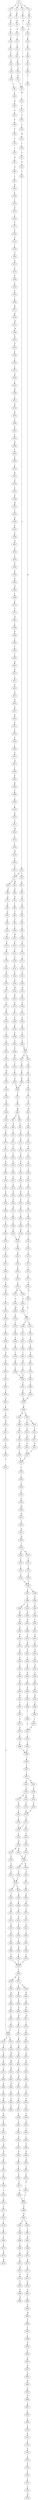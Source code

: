 strict digraph  {
	S0 -> S1 [ label = A ];
	S0 -> S2 [ label = G ];
	S0 -> S3 [ label = L ];
	S0 -> S4 [ label = S ];
	S1 -> S5 [ label = K ];
	S2 -> S6 [ label = T ];
	S3 -> S7 [ label = V ];
	S4 -> S8 [ label = S ];
	S5 -> S9 [ label = D ];
	S6 -> S10 [ label = N ];
	S7 -> S11 [ label = A ];
	S8 -> S12 [ label = W ];
	S9 -> S13 [ label = Y ];
	S10 -> S14 [ label = Y ];
	S11 -> S15 [ label = V ];
	S12 -> S16 [ label = Q ];
	S13 -> S17 [ label = I ];
	S14 -> S18 [ label = M ];
	S15 -> S19 [ label = S ];
	S16 -> S20 [ label = G ];
	S17 -> S21 [ label = F ];
	S18 -> S22 [ label = F ];
	S19 -> S23 [ label = F ];
	S20 -> S24 [ label = F ];
	S21 -> S25 [ label = R ];
	S22 -> S26 [ label = N ];
	S23 -> S27 [ label = T ];
	S24 -> S28 [ label = A ];
	S25 -> S29 [ label = G ];
	S26 -> S30 [ label = S ];
	S27 -> S31 [ label = G ];
	S28 -> S32 [ label = G ];
	S29 -> S33 [ label = T ];
	S30 -> S34 [ label = M ];
	S31 -> S35 [ label = L ];
	S32 -> S36 [ label = F ];
	S33 -> S37 [ label = N ];
	S34 -> S38 [ label = L ];
	S35 -> S39 [ label = A ];
	S36 -> S40 [ label = Y ];
	S37 -> S14 [ label = Y ];
	S38 -> S41 [ label = V ];
	S39 -> S42 [ label = G ];
	S40 -> S43 [ label = H ];
	S41 -> S44 [ label = W ];
	S42 -> S45 [ label = L ];
	S43 -> S46 [ label = G ];
	S43 -> S47 [ label = R ];
	S44 -> S48 [ label = Y ];
	S45 -> S49 [ label = R ];
	S46 -> S50 [ label = C ];
	S47 -> S51 [ label = C ];
	S48 -> S52 [ label = V ];
	S49 -> S53 [ label = A ];
	S50 -> S54 [ label = V ];
	S51 -> S55 [ label = V ];
	S52 -> S56 [ label = I ];
	S52 -> S57 [ label = V ];
	S53 -> S58 [ label = F ];
	S54 -> S59 [ label = Q ];
	S55 -> S60 [ label = D ];
	S56 -> S61 [ label = L ];
	S57 -> S62 [ label = M ];
	S57 -> S63 [ label = L ];
	S58 -> S64 [ label = F ];
	S59 -> S65 [ label = P ];
	S60 -> S66 [ label = P ];
	S61 -> S67 [ label = A ];
	S62 -> S68 [ label = A ];
	S63 -> S69 [ label = A ];
	S64 -> S70 [ label = T ];
	S65 -> S71 [ label = F ];
	S66 -> S72 [ label = F ];
	S67 -> S73 [ label = G ];
	S68 -> S74 [ label = G ];
	S69 -> S75 [ label = G ];
	S70 -> S76 [ label = I ];
	S71 -> S77 [ label = D ];
	S72 -> S78 [ label = E ];
	S73 -> S79 [ label = A ];
	S74 -> S80 [ label = I ];
	S75 -> S81 [ label = G ];
	S76 -> S82 [ label = R ];
	S77 -> S83 [ label = M ];
	S78 -> S84 [ label = W ];
	S79 -> S85 [ label = L ];
	S80 -> S86 [ label = L ];
	S81 -> S87 [ label = L ];
	S82 -> S88 [ label = R ];
	S83 -> S89 [ label = D ];
	S84 -> S90 [ label = D ];
	S84 -> S91 [ label = A ];
	S85 -> S92 [ label = S ];
	S86 -> S93 [ label = S ];
	S87 -> S94 [ label = V ];
	S88 -> S95 [ label = L ];
	S89 -> S96 [ label = E ];
	S90 -> S97 [ label = S ];
	S91 -> S98 [ label = A ];
	S92 -> S99 [ label = V ];
	S93 -> S100 [ label = V ];
	S94 -> S101 [ label = I ];
	S95 -> S102 [ label = Q ];
	S96 -> S103 [ label = G ];
	S97 -> S104 [ label = T ];
	S98 -> S105 [ label = T ];
	S99 -> S106 [ label = L ];
	S100 -> S107 [ label = M ];
	S101 -> S108 [ label = G ];
	S102 -> S109 [ label = L ];
	S103 -> S110 [ label = G ];
	S104 -> S111 [ label = D ];
	S105 -> S112 [ label = D ];
	S106 -> S113 [ label = S ];
	S107 -> S114 [ label = S ];
	S108 -> S115 [ label = S ];
	S109 -> S116 [ label = L ];
	S110 -> S117 [ label = D ];
	S111 -> S118 [ label = I ];
	S112 -> S119 [ label = V ];
	S113 -> S120 [ label = F ];
	S114 -> S121 [ label = F ];
	S115 -> S122 [ label = A ];
	S116 -> S123 [ label = P ];
	S117 -> S124 [ label = I ];
	S118 -> S125 [ label = F ];
	S119 -> S126 [ label = S ];
	S120 -> S127 [ label = L ];
	S121 -> S128 [ label = V ];
	S122 -> S129 [ label = I ];
	S123 -> S130 [ label = L ];
	S124 -> S131 [ label = A ];
	S125 -> S132 [ label = S ];
	S126 -> S133 [ label = P ];
	S127 -> S134 [ label = L ];
	S128 -> S135 [ label = L ];
	S129 -> S136 [ label = I ];
	S130 -> S137 [ label = F ];
	S131 -> S138 [ label = K ];
	S132 -> S139 [ label = I ];
	S133 -> S140 [ label = I ];
	S134 -> S141 [ label = S ];
	S135 -> S142 [ label = S ];
	S136 -> S143 [ label = N ];
	S137 -> S144 [ label = F ];
	S138 -> S145 [ label = P ];
	S139 -> S146 [ label = S ];
	S140 -> S147 [ label = T ];
	S141 -> S148 [ label = I ];
	S142 -> S149 [ label = S ];
	S143 -> S150 [ label = L ];
	S144 -> S151 [ label = P ];
	S145 -> S152 [ label = S ];
	S146 -> S153 [ label = T ];
	S147 -> S154 [ label = A ];
	S148 -> S155 [ label = W ];
	S149 -> S156 [ label = W ];
	S150 -> S157 [ label = W ];
	S151 -> S158 [ label = I ];
	S152 -> S159 [ label = Q ];
	S153 -> S160 [ label = R ];
	S154 -> S161 [ label = R ];
	S155 -> S162 [ label = Q ];
	S156 -> S163 [ label = R ];
	S157 -> S164 [ label = T ];
	S158 -> S165 [ label = F ];
	S159 -> S166 [ label = L ];
	S160 -> S167 [ label = S ];
	S161 -> S168 [ label = S ];
	S162 -> S169 [ label = G ];
	S163 -> S170 [ label = G ];
	S164 -> S171 [ label = T ];
	S165 -> S172 [ label = V ];
	S166 -> S173 [ label = I ];
	S167 -> S174 [ label = K ];
	S168 -> S175 [ label = R ];
	S169 -> S176 [ label = L ];
	S170 -> S177 [ label = F ];
	S171 -> S178 [ label = W ];
	S172 -> S179 [ label = F ];
	S173 -> S180 [ label = R ];
	S174 -> S181 [ label = L ];
	S175 -> S182 [ label = L ];
	S176 -> S183 [ label = R ];
	S177 -> S184 [ label = S ];
	S178 -> S185 [ label = P ];
	S179 -> S186 [ label = P ];
	S180 -> S187 [ label = Y ];
	S181 -> S188 [ label = V ];
	S182 -> S189 [ label = V ];
	S183 -> S190 [ label = G ];
	S184 -> S191 [ label = G ];
	S185 -> S192 [ label = G ];
	S186 -> S193 [ label = L ];
	S187 -> S194 [ label = C ];
	S188 -> S195 [ label = R ];
	S189 -> S196 [ label = R ];
	S190 -> S197 [ label = F ];
	S191 -> S198 [ label = F ];
	S192 -> S199 [ label = I ];
	S193 -> S200 [ label = V ];
	S194 -> S201 [ label = S ];
	S195 -> S202 [ label = Y ];
	S196 -> S202 [ label = Y ];
	S197 -> S203 [ label = Y ];
	S198 -> S204 [ label = Y ];
	S199 -> S205 [ label = L ];
	S200 -> S206 [ label = L ];
	S201 -> S207 [ label = Y ];
	S202 -> S208 [ label = C ];
	S203 -> S43 [ label = H ];
	S204 -> S209 [ label = Y ];
	S205 -> S210 [ label = T ];
	S206 -> S211 [ label = R ];
	S207 -> S212 [ label = L ];
	S208 -> S213 [ label = C ];
	S209 -> S214 [ label = K ];
	S210 -> S215 [ label = V ];
	S211 -> S216 [ label = Q ];
	S212 -> S217 [ label = T ];
	S213 -> S218 [ label = Y ];
	S214 -> S219 [ label = C ];
	S215 -> S220 [ label = C ];
	S216 -> S221 [ label = W ];
	S217 -> S222 [ label = I ];
	S218 -> S223 [ label = L ];
	S219 -> S224 [ label = V ];
	S220 -> S225 [ label = M ];
	S221 -> S226 [ label = W ];
	S222 -> S227 [ label = L ];
	S223 -> S228 [ label = T ];
	S224 -> S229 [ label = D ];
	S225 -> S230 [ label = D ];
	S226 -> S231 [ label = D ];
	S227 -> S232 [ label = G ];
	S228 -> S233 [ label = L ];
	S229 -> S66 [ label = P ];
	S230 -> S234 [ label = I ];
	S231 -> S235 [ label = P ];
	S232 -> S236 [ label = M ];
	S233 -> S237 [ label = M ];
	S233 -> S238 [ label = L ];
	S234 -> S239 [ label = L ];
	S235 -> S240 [ label = L ];
	S236 -> S241 [ label = L ];
	S237 -> S242 [ label = G ];
	S238 -> S243 [ label = G ];
	S239 -> S244 [ label = E ];
	S240 -> S245 [ label = T ];
	S241 -> S246 [ label = F ];
	S241 -> S247 [ label = L ];
	S242 -> S248 [ label = M ];
	S243 -> S249 [ label = M ];
	S244 -> S250 [ label = P ];
	S245 -> S251 [ label = L ];
	S246 -> S252 [ label = I ];
	S247 -> S253 [ label = I ];
	S248 -> S254 [ label = S ];
	S249 -> S241 [ label = L ];
	S250 -> S255 [ label = M ];
	S251 -> S256 [ label = Q ];
	S252 -> S257 [ label = I ];
	S253 -> S258 [ label = V ];
	S254 -> S259 [ label = I ];
	S255 -> S260 [ label = Q ];
	S256 -> S261 [ label = L ];
	S257 -> S262 [ label = I ];
	S258 -> S263 [ label = C ];
	S259 -> S264 [ label = I ];
	S260 -> S265 [ label = K ];
	S261 -> S266 [ label = R ];
	S262 -> S267 [ label = I ];
	S263 -> S268 [ label = V ];
	S264 -> S269 [ label = L ];
	S265 -> S270 [ label = S ];
	S266 -> S271 [ label = L ];
	S267 -> S272 [ label = G ];
	S268 -> S273 [ label = G ];
	S269 -> S274 [ label = L ];
	S270 -> S275 [ label = S ];
	S271 -> S276 [ label = D ];
	S272 -> S277 [ label = L ];
	S273 -> S278 [ label = T ];
	S274 -> S279 [ label = I ];
	S275 -> S280 [ label = L ];
	S276 -> S281 [ label = N ];
	S277 -> S282 [ label = T ];
	S278 -> S283 [ label = T ];
	S279 -> S284 [ label = G ];
	S280 -> S285 [ label = K ];
	S281 -> S286 [ label = T ];
	S282 -> S287 [ label = F ];
	S283 -> S288 [ label = F ];
	S284 -> S289 [ label = L ];
	S285 -> S290 [ label = D ];
	S286 -> S291 [ label = F ];
	S287 -> S292 [ label = G ];
	S288 -> S293 [ label = G ];
	S289 -> S282 [ label = T ];
	S290 -> S294 [ label = A ];
	S291 -> S295 [ label = C ];
	S292 -> S296 [ label = A ];
	S293 -> S296 [ label = A ];
	S294 -> S297 [ label = C ];
	S295 -> S298 [ label = N ];
	S296 -> S299 [ label = Q ];
	S297 -> S300 [ label = K ];
	S298 -> S301 [ label = C ];
	S299 -> S302 [ label = M ];
	S299 -> S303 [ label = K ];
	S300 -> S304 [ label = L ];
	S301 -> S305 [ label = P ];
	S302 -> S306 [ label = M ];
	S303 -> S307 [ label = L ];
	S303 -> S308 [ label = I ];
	S304 -> S309 [ label = I ];
	S305 -> S310 [ label = L ];
	S306 -> S311 [ label = A ];
	S307 -> S312 [ label = G ];
	S308 -> S313 [ label = G ];
	S309 -> S314 [ label = I ];
	S310 -> S315 [ label = K ];
	S311 -> S316 [ label = W ];
	S312 -> S317 [ label = W ];
	S313 -> S318 [ label = W ];
	S314 -> S319 [ label = Y ];
	S315 -> S320 [ label = G ];
	S316 -> S321 [ label = P ];
	S317 -> S322 [ label = P ];
	S318 -> S323 [ label = P ];
	S319 -> S324 [ label = A ];
	S320 -> S325 [ label = L ];
	S321 -> S326 [ label = I ];
	S322 -> S327 [ label = I ];
	S323 -> S327 [ label = I ];
	S324 -> S328 [ label = T ];
	S325 -> S329 [ label = E ];
	S326 -> S330 [ label = S ];
	S327 -> S330 [ label = S ];
	S328 -> S331 [ label = Y ];
	S329 -> S332 [ label = M ];
	S330 -> S333 [ label = L ];
	S331 -> S334 [ label = V ];
	S332 -> S335 [ label = T ];
	S333 -> S336 [ label = I ];
	S334 -> S337 [ label = A ];
	S335 -> S338 [ label = D ];
	S336 -> S339 [ label = S ];
	S337 -> S340 [ label = I ];
	S338 -> S341 [ label = S ];
	S339 -> S342 [ label = T ];
	S340 -> S343 [ label = T ];
	S341 -> S344 [ label = P ];
	S342 -> S345 [ label = G ];
	S343 -> S346 [ label = A ];
	S344 -> S347 [ label = S ];
	S345 -> S348 [ label = M ];
	S346 -> S349 [ label = M ];
	S347 -> S350 [ label = S ];
	S348 -> S351 [ label = M ];
	S349 -> S352 [ label = L ];
	S350 -> S353 [ label = C ];
	S351 -> S354 [ label = T ];
	S352 -> S355 [ label = F ];
	S353 -> S356 [ label = E ];
	S354 -> S357 [ label = N ];
	S355 -> S358 [ label = H ];
	S356 -> S359 [ label = S ];
	S357 -> S360 [ label = W ];
	S358 -> S361 [ label = V ];
	S359 -> S362 [ label = K ];
	S360 -> S363 [ label = I ];
	S361 -> S364 [ label = I ];
	S362 -> S365 [ label = N ];
	S363 -> S366 [ label = A ];
	S363 -> S367 [ label = M ];
	S364 -> S368 [ label = L ];
	S365 -> S369 [ label = I ];
	S366 -> S370 [ label = F ];
	S367 -> S371 [ label = F ];
	S368 -> S372 [ label = S ];
	S369 -> S373 [ label = E ];
	S370 -> S374 [ label = I ];
	S371 -> S375 [ label = I ];
	S372 -> S376 [ label = Q ];
	S373 -> S377 [ label = T ];
	S374 -> S378 [ label = T ];
	S375 -> S379 [ label = T ];
	S376 -> S380 [ label = A ];
	S377 -> S381 [ label = Q ];
	S378 -> S382 [ label = V ];
	S379 -> S382 [ label = V ];
	S380 -> S383 [ label = L ];
	S381 -> S384 [ label = L ];
	S382 -> S385 [ label = L ];
	S382 -> S386 [ label = I ];
	S383 -> S387 [ label = G ];
	S384 -> S388 [ label = K ];
	S385 -> S389 [ label = S ];
	S386 -> S390 [ label = S ];
	S387 -> S391 [ label = A ];
	S388 -> S392 [ label = T ];
	S389 -> S393 [ label = P ];
	S389 -> S394 [ label = T ];
	S390 -> S395 [ label = P ];
	S391 -> S396 [ label = Q ];
	S392 -> S397 [ label = F ];
	S393 -> S398 [ label = Q ];
	S394 -> S399 [ label = N ];
	S395 -> S400 [ label = N ];
	S396 -> S401 [ label = Q ];
	S397 -> S402 [ label = T ];
	S398 -> S403 [ label = K ];
	S399 -> S404 [ label = K ];
	S400 -> S405 [ label = T ];
	S401 -> S406 [ label = F ];
	S402 -> S407 [ label = Q ];
	S403 -> S408 [ label = A ];
	S404 -> S409 [ label = G ];
	S405 -> S410 [ label = G ];
	S406 -> S411 [ label = A ];
	S407 -> S412 [ label = N ];
	S408 -> S413 [ label = G ];
	S409 -> S414 [ label = S ];
	S410 -> S415 [ label = S ];
	S411 -> S416 [ label = W ];
	S412 -> S417 [ label = L ];
	S413 -> S418 [ label = D ];
	S414 -> S419 [ label = G ];
	S415 -> S420 [ label = G ];
	S416 -> S421 [ label = P ];
	S417 -> S422 [ label = P ];
	S418 -> S423 [ label = P ];
	S419 -> S424 [ label = E ];
	S420 -> S425 [ label = D ];
	S421 -> S426 [ label = V ];
	S422 -> S427 [ label = G ];
	S423 -> S428 [ label = T ];
	S424 -> S429 [ label = P ];
	S425 -> S430 [ label = V ];
	S426 -> S431 [ label = S ];
	S427 -> S432 [ label = G ];
	S428 -> S433 [ label = D ];
	S429 -> S434 [ label = C ];
	S430 -> S435 [ label = N ];
	S431 -> S436 [ label = L ];
	S432 -> S437 [ label = E ];
	S433 -> S438 [ label = K ];
	S434 -> S439 [ label = S ];
	S435 -> S440 [ label = G ];
	S436 -> S441 [ label = L ];
	S437 -> S442 [ label = A ];
	S438 -> S443 [ label = V ];
	S439 -> S444 [ label = Q ];
	S440 -> S445 [ label = Q ];
	S441 -> S446 [ label = S ];
	S442 -> S447 [ label = F ];
	S443 -> S448 [ label = R ];
	S444 -> S449 [ label = L ];
	S445 -> S450 [ label = V ];
	S446 -> S451 [ label = A ];
	S446 -> S452 [ label = S ];
	S447 -> S453 [ label = Y ];
	S448 -> S454 [ label = F ];
	S449 -> S455 [ label = K ];
	S450 -> S456 [ label = K ];
	S451 -> S457 [ label = A ];
	S452 -> S458 [ label = G ];
	S453 -> S459 [ label = Y ];
	S454 -> S460 [ label = A ];
	S455 -> S461 [ label = Y ];
	S456 -> S462 [ label = F ];
	S457 -> S463 [ label = P ];
	S458 -> S464 [ label = M ];
	S459 -> S465 [ label = I ];
	S460 -> S466 [ label = T ];
	S461 -> S467 [ label = A ];
	S462 -> S468 [ label = A ];
	S463 -> S469 [ label = S ];
	S464 -> S470 [ label = M ];
	S465 -> S471 [ label = S ];
	S466 -> S472 [ label = G ];
	S467 -> S473 [ label = S ];
	S468 -> S474 [ label = T ];
	S469 -> S475 [ label = V ];
	S470 -> S476 [ label = M ];
	S471 -> S477 [ label = N ];
	S472 -> S478 [ label = L ];
	S473 -> S479 [ label = G ];
	S474 -> S472 [ label = G ];
	S475 -> S480 [ label = T ];
	S476 -> S481 [ label = N ];
	S477 -> S482 [ label = I ];
	S478 -> S483 [ label = P ];
	S479 -> S484 [ label = L ];
	S480 -> S485 [ label = A ];
	S481 -> S486 [ label = W ];
	S482 -> S487 [ label = S ];
	S483 -> S488 [ label = S ];
	S484 -> S489 [ label = P ];
	S485 -> S490 [ label = L ];
	S486 -> S491 [ label = I ];
	S487 -> S492 [ label = R ];
	S488 -> S493 [ label = Y ];
	S489 -> S488 [ label = S ];
	S490 -> S494 [ label = R ];
	S491 -> S495 [ label = S ];
	S492 -> S496 [ label = Y ];
	S493 -> S497 [ label = V ];
	S494 -> S498 [ label = E ];
	S495 -> S499 [ label = F ];
	S496 -> S500 [ label = L ];
	S497 -> S501 [ label = Y ];
	S498 -> S502 [ label = E ];
	S500 -> S503 [ label = L ];
	S501 -> S504 [ label = I ];
	S501 -> S505 [ label = R ];
	S502 -> S506 [ label = G ];
	S503 -> S507 [ label = Q ];
	S504 -> S508 [ label = E ];
	S505 -> S509 [ label = E ];
	S506 -> S510 [ label = S ];
	S507 -> S511 [ label = V ];
	S508 -> S512 [ label = D ];
	S508 -> S513 [ label = E ];
	S509 -> S514 [ label = E ];
	S510 -> S515 [ label = E ];
	S511 -> S516 [ label = M ];
	S512 -> S517 [ label = P ];
	S513 -> S518 [ label = P ];
	S514 -> S519 [ label = P ];
	S515 -> S520 [ label = A ];
	S516 -> S521 [ label = L ];
	S517 -> S522 [ label = A ];
	S518 -> S523 [ label = A ];
	S519 -> S523 [ label = A ];
	S520 -> S524 [ label = D ];
	S521 -> S525 [ label = I ];
	S522 -> S526 [ label = P ];
	S523 -> S527 [ label = P ];
	S524 -> S528 [ label = R ];
	S525 -> S529 [ label = W ];
	S526 -> S530 [ label = I ];
	S527 -> S530 [ label = I ];
	S527 -> S531 [ label = V ];
	S528 -> S532 [ label = E ];
	S529 -> S533 [ label = Y ];
	S530 -> S534 [ label = V ];
	S531 -> S535 [ label = V ];
	S532 -> S536 [ label = V ];
	S533 -> S537 [ label = V ];
	S534 -> S538 [ label = H ];
	S535 -> S539 [ label = H ];
	S536 -> S540 [ label = I ];
	S537 -> S57 [ label = V ];
	S538 -> S541 [ label = H ];
	S538 -> S542 [ label = D ];
	S539 -> S543 [ label = D ];
	S540 -> S544 [ label = S ];
	S541 -> S545 [ label = P ];
	S542 -> S546 [ label = P ];
	S543 -> S546 [ label = P ];
	S544 -> S547 [ label = Q ];
	S545 -> S548 [ label = A ];
	S546 -> S549 [ label = P ];
	S546 -> S550 [ label = A ];
	S547 -> S551 [ label = A ];
	S548 -> S552 [ label = V ];
	S549 -> S553 [ label = V ];
	S550 -> S554 [ label = V ];
	S551 -> S555 [ label = D ];
	S552 -> S556 [ label = L ];
	S553 -> S557 [ label = L ];
	S554 -> S556 [ label = L ];
	S555 -> S558 [ label = V ];
	S556 -> S559 [ label = T ];
	S556 -> S560 [ label = A ];
	S557 -> S561 [ label = L ];
	S558 -> S562 [ label = Y ];
	S559 -> S563 [ label = T ];
	S560 -> S564 [ label = Q ];
	S561 -> S565 [ label = R ];
	S562 -> S566 [ label = F ];
	S563 -> S567 [ label = L ];
	S564 -> S568 [ label = D ];
	S565 -> S569 [ label = D ];
	S566 -> S570 [ label = P ];
	S567 -> S571 [ label = N ];
	S568 -> S572 [ label = A ];
	S569 -> S573 [ label = S ];
	S570 -> S574 [ label = R ];
	S571 -> S575 [ label = S ];
	S572 -> S576 [ label = P ];
	S573 -> S577 [ label = S ];
	S574 -> S578 [ label = R ];
	S575 -> S579 [ label = S ];
	S576 -> S580 [ label = A ];
	S577 -> S581 [ label = G ];
	S579 -> S582 [ label = S ];
	S580 -> S583 [ label = A ];
	S581 -> S584 [ label = T ];
	S582 -> S585 [ label = L ];
	S583 -> S586 [ label = L ];
	S584 -> S587 [ label = L ];
	S585 -> S588 [ label = R ];
	S586 -> S589 [ label = R ];
	S587 -> S590 [ label = R ];
	S588 -> S591 [ label = S ];
	S589 -> S592 [ label = S ];
	S590 -> S593 [ label = S ];
	S591 -> S594 [ label = Y ];
	S592 -> S594 [ label = Y ];
	S593 -> S594 [ label = Y ];
	S594 -> S595 [ label = Y ];
	S595 -> S596 [ label = R ];
	S595 -> S597 [ label = H ];
	S596 -> S598 [ label = L ];
	S597 -> S599 [ label = L ];
	S597 -> S600 [ label = I ];
	S598 -> S601 [ label = R ];
	S599 -> S602 [ label = R ];
	S600 -> S603 [ label = R ];
	S601 -> S604 [ label = S ];
	S602 -> S605 [ label = S ];
	S603 -> S606 [ label = K ];
	S604 -> S607 [ label = S ];
	S605 -> S608 [ label = N ];
	S606 -> S609 [ label = N ];
	S607 -> S610 [ label = L ];
	S608 -> S611 [ label = M ];
	S609 -> S612 [ label = M ];
	S610 -> S613 [ label = L ];
	S611 -> S614 [ label = V ];
	S612 -> S615 [ label = A ];
	S613 -> S446 [ label = S ];
	S614 -> S616 [ label = S ];
	S615 -> S617 [ label = S ];
	S616 -> S618 [ label = A ];
	S617 -> S619 [ label = A ];
	S618 -> S620 [ label = E ];
	S619 -> S621 [ label = R ];
	S620 -> S622 [ label = A ];
	S621 -> S623 [ label = D ];
	S622 -> S624 [ label = S ];
	S623 -> S625 [ label = S ];
	S624 -> S626 [ label = V ];
	S625 -> S627 [ label = V ];
	S626 -> S628 [ label = R ];
	S627 -> S629 [ label = R ];
	S628 -> S630 [ label = E ];
	S629 -> S631 [ label = Q ];
	S630 -> S632 [ label = Q ];
	S631 -> S633 [ label = L ];
	S632 -> S634 [ label = A ];
	S633 -> S635 [ label = A ];
	S634 -> S636 [ label = D ];
	S635 -> S637 [ label = D ];
	S636 -> S638 [ label = E ];
	S637 -> S639 [ label = S ];
	S638 -> S640 [ label = E ];
	S639 -> S641 [ label = V ];
	S640 -> S642 [ label = V ];
	S641 -> S643 [ label = S ];
	S642 -> S644 [ label = I ];
	S643 -> S645 [ label = V ];
	S644 -> S646 [ label = N ];
	S645 -> S647 [ label = I ];
	S646 -> S648 [ label = R ];
	S647 -> S649 [ label = N ];
	S648 -> S650 [ label = H ];
	S649 -> S651 [ label = T ];
	S650 -> S652 [ label = E ];
	S651 -> S653 [ label = P ];
	S652 -> S654 [ label = V ];
	S653 -> S655 [ label = E ];
	S654 -> S656 [ label = H ];
	S655 -> S657 [ label = V ];
	S656 -> S658 [ label = F ];
	S657 -> S659 [ label = H ];
	S658 -> S660 [ label = P ];
	S659 -> S658 [ label = F ];
	S660 -> S661 [ label = R ];
	S661 -> S662 [ label = C ];
	S661 -> S663 [ label = N ];
	S662 -> S664 [ label = F ];
	S663 -> S665 [ label = P ];
	S664 -> S666 [ label = F ];
	S665 -> S667 [ label = R ];
	S666 -> S668 [ label = L ];
	S667 -> S669 [ label = L ];
	S668 -> S670 [ label = I ];
	S669 -> S671 [ label = D ];
	S670 -> S672 [ label = I ];
	S671 -> S673 [ label = S ];
	S672 -> S674 [ label = K ];
	S673 -> S675 [ label = S ];
	S674 -> S676 [ label = V ];
	S675 -> S677 [ label = D ];
	S676 -> S678 [ label = L ];
	S677 -> S679 [ label = F ];
	S678 -> S680 [ label = G ];
	S679 -> S681 [ label = Q ];
	S680 -> S682 [ label = M ];
	S681 -> S683 [ label = I ];
	S683 -> S684 [ label = N ];
	S684 -> S685 [ label = M ];
	S685 -> S686 [ label = P ];
	S686 -> S687 [ label = G ];
	S687 -> S688 [ label = P ];
	S688 -> S689 [ label = H ];
	S689 -> S690 [ label = V ];
	S690 -> S691 [ label = E ];
	S691 -> S692 [ label = R ];
	S692 -> S693 [ label = G ];
	S693 -> S694 [ label = A ];
	S694 -> S695 [ label = E ];
	S695 -> S696 [ label = P ];
	S696 -> S697 [ label = A ];
	S697 -> S698 [ label = L ];
	S698 -> S699 [ label = L ];
	S699 -> S700 [ label = Q ];
	S700 -> S701 [ label = R ];
	S701 -> S702 [ label = S ];
	S702 -> S703 [ label = D ];
	S703 -> S704 [ label = S ];
	S704 -> S705 [ label = D ];
	S705 -> S706 [ label = L ];
	S706 -> S707 [ label = D ];
	S707 -> S708 [ label = A ];
	S708 -> S709 [ label = M ];
}
